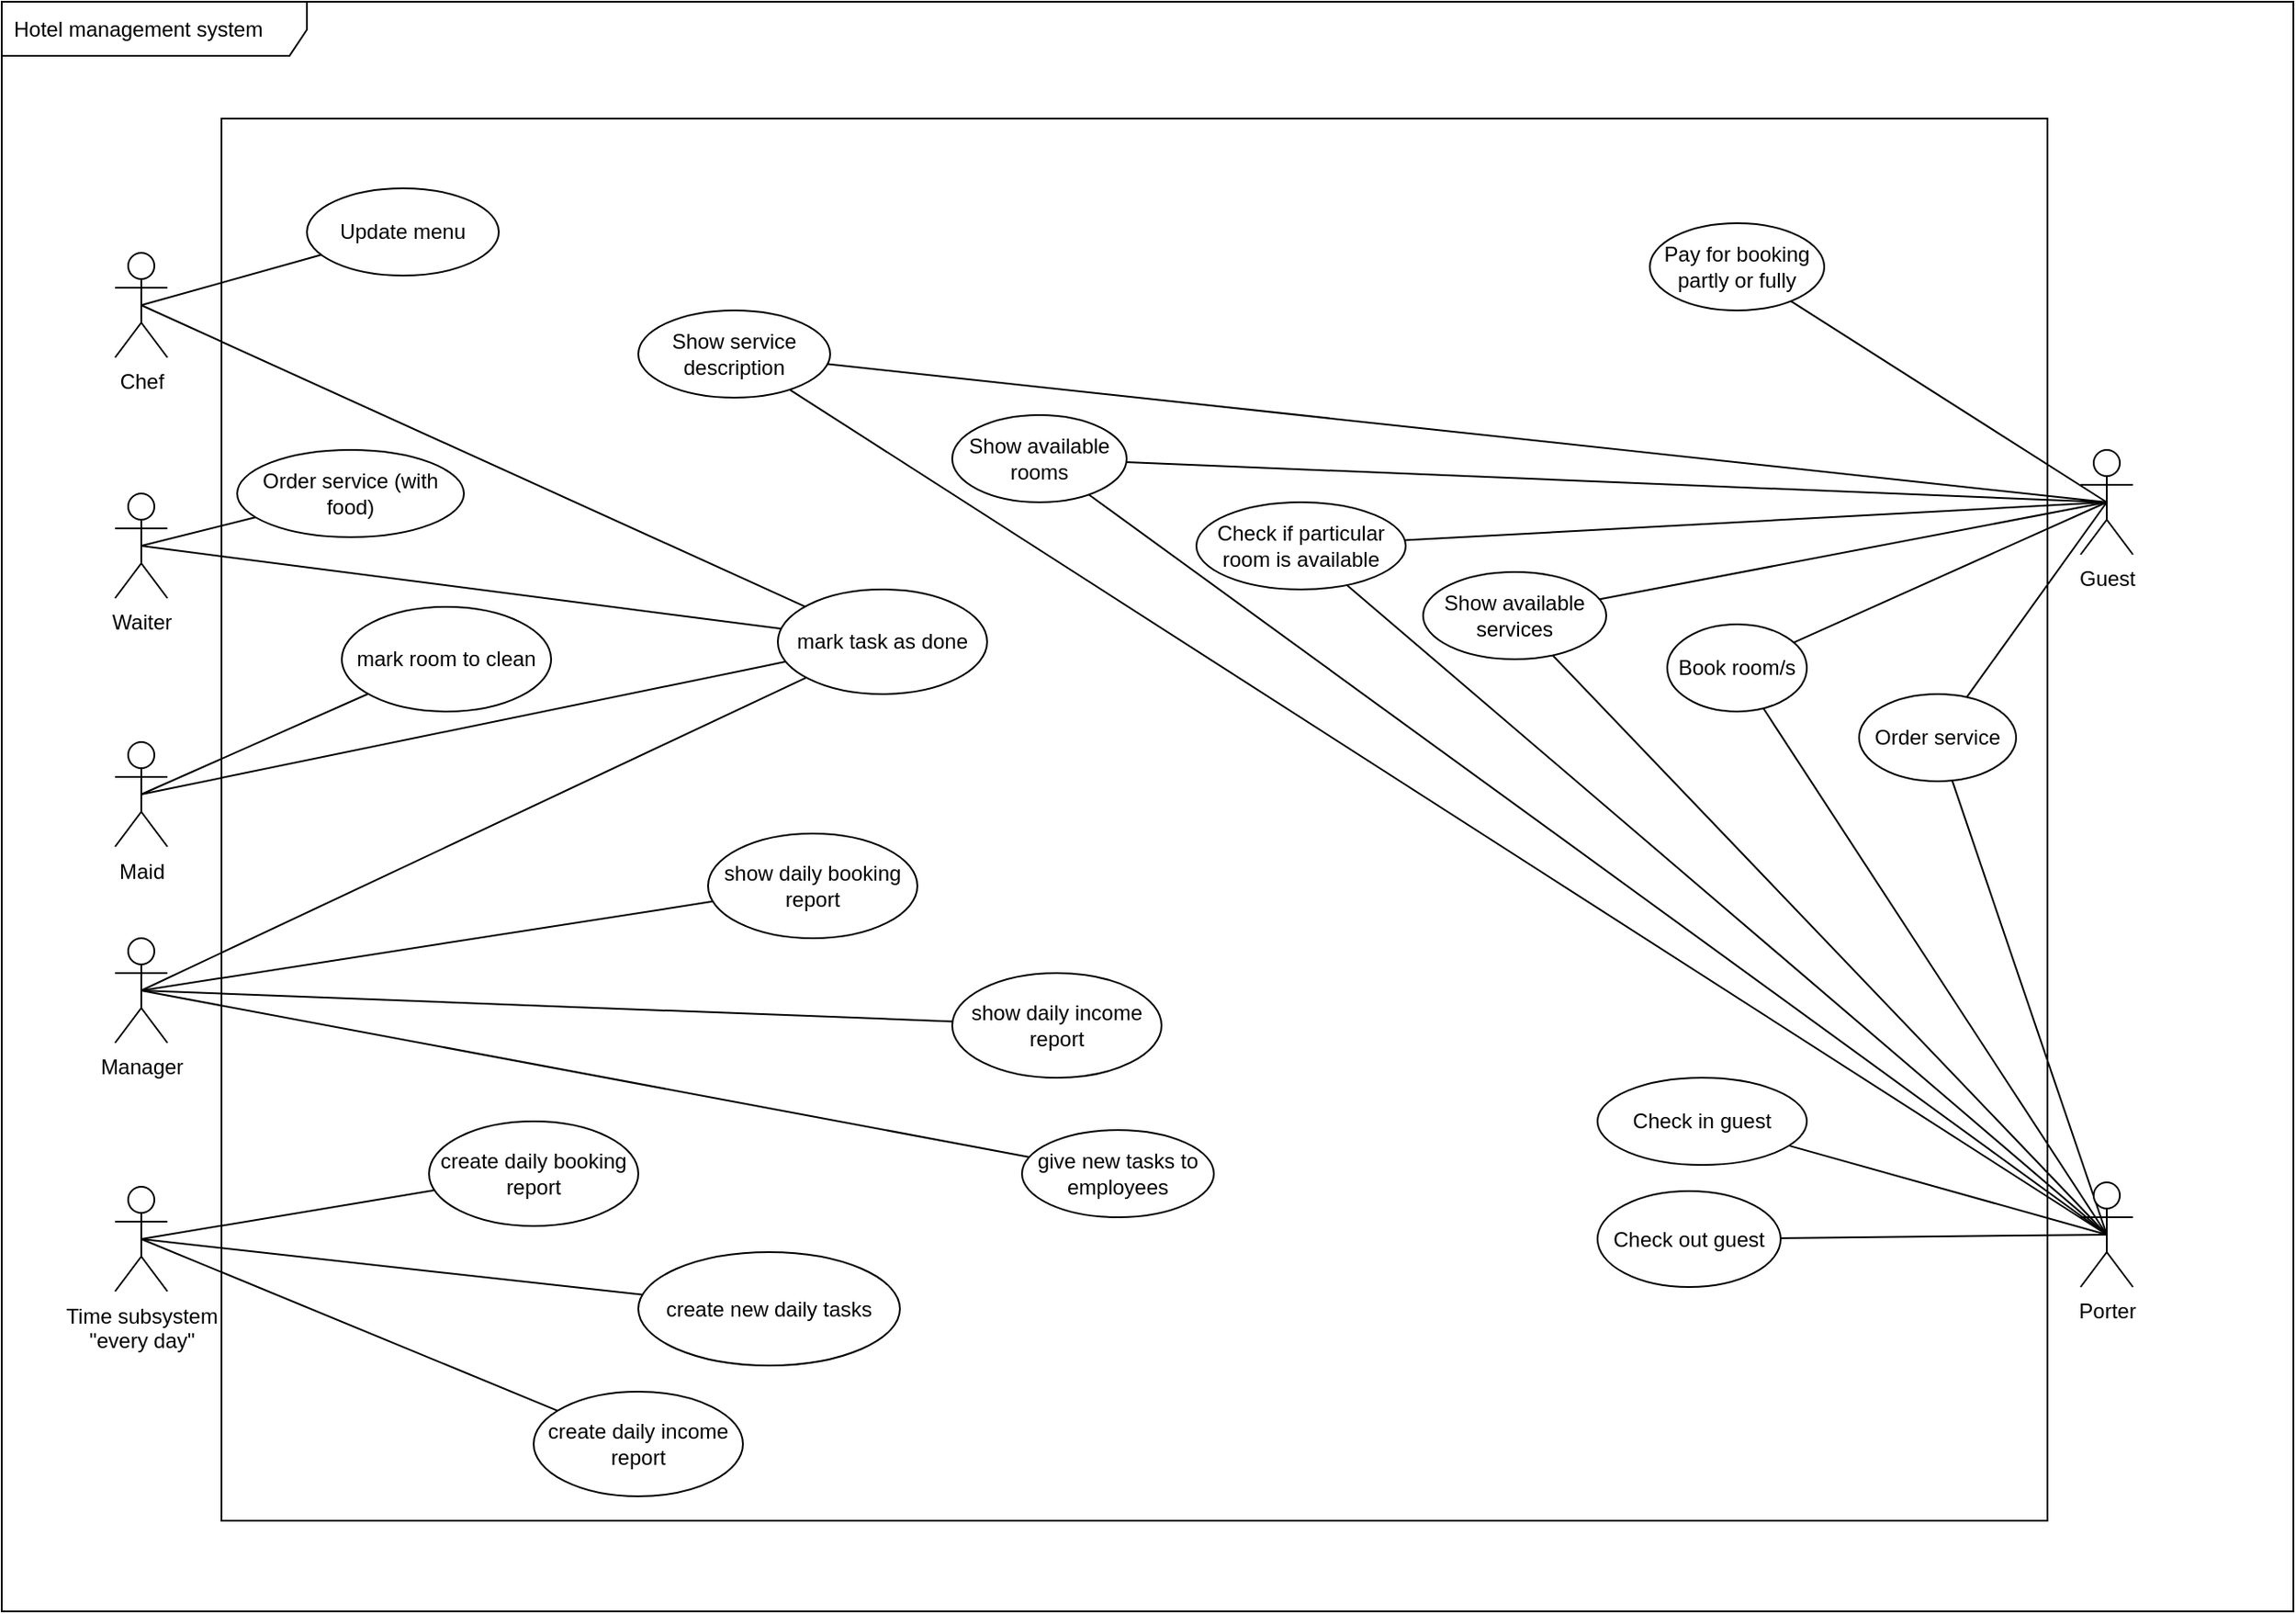 <mxfile version="16.2.7" type="github">
  <diagram id="ge1VyDqCcV0vglwd2rMA" name="Page-1">
    <mxGraphModel dx="2883" dy="1807" grid="0" gridSize="10" guides="1" tooltips="1" connect="1" arrows="1" fold="1" page="0" pageScale="1" pageWidth="850" pageHeight="1100" math="0" shadow="0">
      <root>
        <mxCell id="0" />
        <mxCell id="1" parent="0" />
        <mxCell id="HqIrGXY7nDVLaXJjOqRK-58" style="edgeStyle=none;rounded=0;orthogonalLoop=1;jettySize=auto;html=1;endArrow=none;endFill=0;exitX=0.5;exitY=0.5;exitDx=0;exitDy=0;exitPerimeter=0;" edge="1" parent="1" source="HqIrGXY7nDVLaXJjOqRK-1" target="HqIrGXY7nDVLaXJjOqRK-51">
          <mxGeometry relative="1" as="geometry" />
        </mxCell>
        <mxCell id="HqIrGXY7nDVLaXJjOqRK-68" style="edgeStyle=none;rounded=0;orthogonalLoop=1;jettySize=auto;html=1;endArrow=none;endFill=0;exitX=0.5;exitY=0.5;exitDx=0;exitDy=0;exitPerimeter=0;" edge="1" parent="1" source="HqIrGXY7nDVLaXJjOqRK-1" target="HqIrGXY7nDVLaXJjOqRK-67">
          <mxGeometry relative="1" as="geometry" />
        </mxCell>
        <mxCell id="HqIrGXY7nDVLaXJjOqRK-1" value="Waiter" style="shape=umlActor;verticalLabelPosition=bottom;verticalAlign=top;html=1;" vertex="1" parent="1">
          <mxGeometry x="-360" y="-135" width="30" height="60" as="geometry" />
        </mxCell>
        <mxCell id="HqIrGXY7nDVLaXJjOqRK-54" style="edgeStyle=none;rounded=0;orthogonalLoop=1;jettySize=auto;html=1;endArrow=none;endFill=0;exitX=0.5;exitY=0.5;exitDx=0;exitDy=0;exitPerimeter=0;" edge="1" parent="1" source="HqIrGXY7nDVLaXJjOqRK-3" target="HqIrGXY7nDVLaXJjOqRK-44">
          <mxGeometry relative="1" as="geometry" />
        </mxCell>
        <mxCell id="HqIrGXY7nDVLaXJjOqRK-55" style="edgeStyle=none;rounded=0;orthogonalLoop=1;jettySize=auto;html=1;endArrow=none;endFill=0;exitX=0.5;exitY=0.5;exitDx=0;exitDy=0;exitPerimeter=0;" edge="1" parent="1" source="HqIrGXY7nDVLaXJjOqRK-3" target="HqIrGXY7nDVLaXJjOqRK-42">
          <mxGeometry relative="1" as="geometry" />
        </mxCell>
        <mxCell id="HqIrGXY7nDVLaXJjOqRK-56" style="edgeStyle=none;rounded=0;orthogonalLoop=1;jettySize=auto;html=1;endArrow=none;endFill=0;exitX=0.5;exitY=0.5;exitDx=0;exitDy=0;exitPerimeter=0;" edge="1" parent="1" source="HqIrGXY7nDVLaXJjOqRK-3" target="HqIrGXY7nDVLaXJjOqRK-43">
          <mxGeometry relative="1" as="geometry" />
        </mxCell>
        <mxCell id="HqIrGXY7nDVLaXJjOqRK-59" style="edgeStyle=none;rounded=0;orthogonalLoop=1;jettySize=auto;html=1;endArrow=none;endFill=0;exitX=0.5;exitY=0.5;exitDx=0;exitDy=0;exitPerimeter=0;" edge="1" parent="1" source="HqIrGXY7nDVLaXJjOqRK-3" target="HqIrGXY7nDVLaXJjOqRK-51">
          <mxGeometry relative="1" as="geometry" />
        </mxCell>
        <mxCell id="HqIrGXY7nDVLaXJjOqRK-3" value="Manager" style="shape=umlActor;verticalLabelPosition=bottom;verticalAlign=top;html=1;" vertex="1" parent="1">
          <mxGeometry x="-360" y="120" width="30" height="60" as="geometry" />
        </mxCell>
        <mxCell id="HqIrGXY7nDVLaXJjOqRK-57" style="edgeStyle=none;rounded=0;orthogonalLoop=1;jettySize=auto;html=1;endArrow=none;endFill=0;exitX=0.5;exitY=0.5;exitDx=0;exitDy=0;exitPerimeter=0;" edge="1" parent="1" source="HqIrGXY7nDVLaXJjOqRK-4" target="HqIrGXY7nDVLaXJjOqRK-51">
          <mxGeometry relative="1" as="geometry" />
        </mxCell>
        <mxCell id="HqIrGXY7nDVLaXJjOqRK-65" style="edgeStyle=none;rounded=0;orthogonalLoop=1;jettySize=auto;html=1;endArrow=none;endFill=0;exitX=0.5;exitY=0.5;exitDx=0;exitDy=0;exitPerimeter=0;" edge="1" parent="1" source="HqIrGXY7nDVLaXJjOqRK-4" target="HqIrGXY7nDVLaXJjOqRK-64">
          <mxGeometry relative="1" as="geometry" />
        </mxCell>
        <mxCell id="HqIrGXY7nDVLaXJjOqRK-4" value="Chef" style="shape=umlActor;verticalLabelPosition=bottom;verticalAlign=top;html=1;" vertex="1" parent="1">
          <mxGeometry x="-360" y="-273" width="30" height="60" as="geometry" />
        </mxCell>
        <mxCell id="HqIrGXY7nDVLaXJjOqRK-50" style="edgeStyle=none;rounded=0;orthogonalLoop=1;jettySize=auto;html=1;endArrow=none;endFill=0;exitX=0.5;exitY=0.5;exitDx=0;exitDy=0;exitPerimeter=0;" edge="1" parent="1" source="HqIrGXY7nDVLaXJjOqRK-5" target="HqIrGXY7nDVLaXJjOqRK-49">
          <mxGeometry relative="1" as="geometry" />
        </mxCell>
        <mxCell id="HqIrGXY7nDVLaXJjOqRK-62" style="edgeStyle=none;rounded=0;orthogonalLoop=1;jettySize=auto;html=1;endArrow=none;endFill=0;exitX=0.5;exitY=0.5;exitDx=0;exitDy=0;exitPerimeter=0;" edge="1" parent="1" source="HqIrGXY7nDVLaXJjOqRK-5" target="HqIrGXY7nDVLaXJjOqRK-51">
          <mxGeometry relative="1" as="geometry" />
        </mxCell>
        <mxCell id="HqIrGXY7nDVLaXJjOqRK-5" value="Maid" style="shape=umlActor;verticalLabelPosition=bottom;verticalAlign=top;html=1;" vertex="1" parent="1">
          <mxGeometry x="-360" y="7.5" width="30" height="60" as="geometry" />
        </mxCell>
        <mxCell id="HqIrGXY7nDVLaXJjOqRK-34" style="edgeStyle=none;rounded=0;orthogonalLoop=1;jettySize=auto;html=1;endArrow=none;endFill=0;exitX=0.5;exitY=0.5;exitDx=0;exitDy=0;exitPerimeter=0;" edge="1" parent="1" source="HqIrGXY7nDVLaXJjOqRK-6" target="HqIrGXY7nDVLaXJjOqRK-32">
          <mxGeometry relative="1" as="geometry" />
        </mxCell>
        <mxCell id="HqIrGXY7nDVLaXJjOqRK-35" style="edgeStyle=none;rounded=0;orthogonalLoop=1;jettySize=auto;html=1;endArrow=none;endFill=0;exitX=0.5;exitY=0.5;exitDx=0;exitDy=0;exitPerimeter=0;" edge="1" parent="1" source="HqIrGXY7nDVLaXJjOqRK-6" target="HqIrGXY7nDVLaXJjOqRK-33">
          <mxGeometry relative="1" as="geometry" />
        </mxCell>
        <mxCell id="HqIrGXY7nDVLaXJjOqRK-36" style="edgeStyle=none;rounded=0;orthogonalLoop=1;jettySize=auto;html=1;endArrow=none;endFill=0;exitX=0.5;exitY=0.5;exitDx=0;exitDy=0;exitPerimeter=0;" edge="1" parent="1" source="HqIrGXY7nDVLaXJjOqRK-6" target="HqIrGXY7nDVLaXJjOqRK-14">
          <mxGeometry relative="1" as="geometry" />
        </mxCell>
        <mxCell id="HqIrGXY7nDVLaXJjOqRK-37" style="edgeStyle=none;rounded=0;orthogonalLoop=1;jettySize=auto;html=1;endArrow=none;endFill=0;exitX=0.5;exitY=0.5;exitDx=0;exitDy=0;exitPerimeter=0;" edge="1" parent="1" source="HqIrGXY7nDVLaXJjOqRK-6" target="HqIrGXY7nDVLaXJjOqRK-17">
          <mxGeometry relative="1" as="geometry" />
        </mxCell>
        <mxCell id="HqIrGXY7nDVLaXJjOqRK-38" style="edgeStyle=none;rounded=0;orthogonalLoop=1;jettySize=auto;html=1;endArrow=none;endFill=0;exitX=0.5;exitY=0.5;exitDx=0;exitDy=0;exitPerimeter=0;" edge="1" parent="1" source="HqIrGXY7nDVLaXJjOqRK-6" target="HqIrGXY7nDVLaXJjOqRK-15">
          <mxGeometry relative="1" as="geometry" />
        </mxCell>
        <mxCell id="HqIrGXY7nDVLaXJjOqRK-39" style="edgeStyle=none;rounded=0;orthogonalLoop=1;jettySize=auto;html=1;endArrow=none;endFill=0;exitX=0.5;exitY=0.5;exitDx=0;exitDy=0;exitPerimeter=0;" edge="1" parent="1" source="HqIrGXY7nDVLaXJjOqRK-6" target="HqIrGXY7nDVLaXJjOqRK-20">
          <mxGeometry relative="1" as="geometry" />
        </mxCell>
        <mxCell id="HqIrGXY7nDVLaXJjOqRK-40" style="edgeStyle=none;rounded=0;orthogonalLoop=1;jettySize=auto;html=1;endArrow=none;endFill=0;exitX=0.5;exitY=0.5;exitDx=0;exitDy=0;exitPerimeter=0;" edge="1" parent="1" source="HqIrGXY7nDVLaXJjOqRK-6" target="HqIrGXY7nDVLaXJjOqRK-19">
          <mxGeometry relative="1" as="geometry" />
        </mxCell>
        <mxCell id="HqIrGXY7nDVLaXJjOqRK-41" style="edgeStyle=none;rounded=0;orthogonalLoop=1;jettySize=auto;html=1;endArrow=none;endFill=0;exitX=0.5;exitY=0.5;exitDx=0;exitDy=0;exitPerimeter=0;" edge="1" parent="1" source="HqIrGXY7nDVLaXJjOqRK-6" target="HqIrGXY7nDVLaXJjOqRK-22">
          <mxGeometry relative="1" as="geometry" />
        </mxCell>
        <mxCell id="HqIrGXY7nDVLaXJjOqRK-6" value="Porter" style="shape=umlActor;verticalLabelPosition=bottom;verticalAlign=top;html=1;" vertex="1" parent="1">
          <mxGeometry x="767" y="260" width="30" height="60" as="geometry" />
        </mxCell>
        <mxCell id="HqIrGXY7nDVLaXJjOqRK-24" style="rounded=0;orthogonalLoop=1;jettySize=auto;html=1;endArrow=none;endFill=0;exitX=0.5;exitY=0.5;exitDx=0;exitDy=0;exitPerimeter=0;" edge="1" parent="1" source="HqIrGXY7nDVLaXJjOqRK-7" target="HqIrGXY7nDVLaXJjOqRK-14">
          <mxGeometry relative="1" as="geometry" />
        </mxCell>
        <mxCell id="HqIrGXY7nDVLaXJjOqRK-26" style="edgeStyle=none;rounded=0;orthogonalLoop=1;jettySize=auto;html=1;endArrow=none;endFill=0;exitX=0.5;exitY=0.5;exitDx=0;exitDy=0;exitPerimeter=0;" edge="1" parent="1" source="HqIrGXY7nDVLaXJjOqRK-7" target="HqIrGXY7nDVLaXJjOqRK-17">
          <mxGeometry relative="1" as="geometry" />
        </mxCell>
        <mxCell id="HqIrGXY7nDVLaXJjOqRK-27" style="edgeStyle=none;rounded=0;orthogonalLoop=1;jettySize=auto;html=1;endArrow=none;endFill=0;exitX=0.5;exitY=0.5;exitDx=0;exitDy=0;exitPerimeter=0;" edge="1" parent="1" source="HqIrGXY7nDVLaXJjOqRK-7" target="HqIrGXY7nDVLaXJjOqRK-15">
          <mxGeometry relative="1" as="geometry" />
        </mxCell>
        <mxCell id="HqIrGXY7nDVLaXJjOqRK-28" style="edgeStyle=none;rounded=0;orthogonalLoop=1;jettySize=auto;html=1;endArrow=none;endFill=0;exitX=0.5;exitY=0.5;exitDx=0;exitDy=0;exitPerimeter=0;" edge="1" parent="1" source="HqIrGXY7nDVLaXJjOqRK-7" target="HqIrGXY7nDVLaXJjOqRK-19">
          <mxGeometry relative="1" as="geometry" />
        </mxCell>
        <mxCell id="HqIrGXY7nDVLaXJjOqRK-29" style="edgeStyle=none;rounded=0;orthogonalLoop=1;jettySize=auto;html=1;endArrow=none;endFill=0;exitX=0.5;exitY=0.5;exitDx=0;exitDy=0;exitPerimeter=0;" edge="1" parent="1" source="HqIrGXY7nDVLaXJjOqRK-7" target="HqIrGXY7nDVLaXJjOqRK-18">
          <mxGeometry relative="1" as="geometry" />
        </mxCell>
        <mxCell id="HqIrGXY7nDVLaXJjOqRK-30" style="edgeStyle=none;rounded=0;orthogonalLoop=1;jettySize=auto;html=1;endArrow=none;endFill=0;exitX=0.5;exitY=0.5;exitDx=0;exitDy=0;exitPerimeter=0;" edge="1" parent="1" source="HqIrGXY7nDVLaXJjOqRK-7" target="HqIrGXY7nDVLaXJjOqRK-20">
          <mxGeometry relative="1" as="geometry" />
        </mxCell>
        <mxCell id="HqIrGXY7nDVLaXJjOqRK-31" style="edgeStyle=none;rounded=0;orthogonalLoop=1;jettySize=auto;html=1;endArrow=none;endFill=0;exitX=0.5;exitY=0.5;exitDx=0;exitDy=0;exitPerimeter=0;" edge="1" parent="1" source="HqIrGXY7nDVLaXJjOqRK-7" target="HqIrGXY7nDVLaXJjOqRK-22">
          <mxGeometry relative="1" as="geometry" />
        </mxCell>
        <mxCell id="HqIrGXY7nDVLaXJjOqRK-7" value="&lt;div&gt;Guest&lt;/div&gt;" style="shape=umlActor;verticalLabelPosition=bottom;verticalAlign=top;html=1;" vertex="1" parent="1">
          <mxGeometry x="767" y="-160" width="30" height="60" as="geometry" />
        </mxCell>
        <mxCell id="HqIrGXY7nDVLaXJjOqRK-47" style="edgeStyle=none;rounded=0;orthogonalLoop=1;jettySize=auto;html=1;endArrow=none;endFill=0;exitX=0.5;exitY=0.5;exitDx=0;exitDy=0;exitPerimeter=0;" edge="1" parent="1" source="HqIrGXY7nDVLaXJjOqRK-12" target="HqIrGXY7nDVLaXJjOqRK-46">
          <mxGeometry relative="1" as="geometry" />
        </mxCell>
        <mxCell id="HqIrGXY7nDVLaXJjOqRK-48" style="edgeStyle=none;rounded=0;orthogonalLoop=1;jettySize=auto;html=1;endArrow=none;endFill=0;exitX=0.5;exitY=0.5;exitDx=0;exitDy=0;exitPerimeter=0;" edge="1" parent="1" source="HqIrGXY7nDVLaXJjOqRK-12" target="HqIrGXY7nDVLaXJjOqRK-45">
          <mxGeometry relative="1" as="geometry" />
        </mxCell>
        <mxCell id="HqIrGXY7nDVLaXJjOqRK-60" style="edgeStyle=none;rounded=0;orthogonalLoop=1;jettySize=auto;html=1;endArrow=none;endFill=0;exitX=0.5;exitY=0.5;exitDx=0;exitDy=0;exitPerimeter=0;" edge="1" parent="1" source="HqIrGXY7nDVLaXJjOqRK-12" target="HqIrGXY7nDVLaXJjOqRK-52">
          <mxGeometry relative="1" as="geometry" />
        </mxCell>
        <mxCell id="HqIrGXY7nDVLaXJjOqRK-12" value="&lt;div&gt;Time subsystem&lt;/div&gt;&lt;div&gt;&quot;every day&quot;&lt;br&gt;&lt;/div&gt;" style="shape=umlActor;verticalLabelPosition=bottom;verticalAlign=top;html=1;" vertex="1" parent="1">
          <mxGeometry x="-360" y="262.5" width="30" height="60" as="geometry" />
        </mxCell>
        <mxCell id="HqIrGXY7nDVLaXJjOqRK-14" value="Order service" style="ellipse;whiteSpace=wrap;html=1;" vertex="1" parent="1">
          <mxGeometry x="640" y="-20" width="90" height="50" as="geometry" />
        </mxCell>
        <mxCell id="HqIrGXY7nDVLaXJjOqRK-15" value="Show available services" style="ellipse;whiteSpace=wrap;html=1;" vertex="1" parent="1">
          <mxGeometry x="390" y="-90" width="105" height="50" as="geometry" />
        </mxCell>
        <mxCell id="HqIrGXY7nDVLaXJjOqRK-17" value="Book room/s" style="ellipse;whiteSpace=wrap;html=1;" vertex="1" parent="1">
          <mxGeometry x="530" y="-60" width="80" height="50" as="geometry" />
        </mxCell>
        <mxCell id="HqIrGXY7nDVLaXJjOqRK-18" value="Pay for booking partly or fully" style="ellipse;whiteSpace=wrap;html=1;" vertex="1" parent="1">
          <mxGeometry x="520" y="-290" width="100" height="50" as="geometry" />
        </mxCell>
        <mxCell id="HqIrGXY7nDVLaXJjOqRK-19" value="&lt;div&gt;Show available rooms&lt;/div&gt;" style="ellipse;whiteSpace=wrap;html=1;" vertex="1" parent="1">
          <mxGeometry x="120" y="-180" width="100" height="50" as="geometry" />
        </mxCell>
        <mxCell id="HqIrGXY7nDVLaXJjOqRK-20" value="Check if particular room is available" style="ellipse;whiteSpace=wrap;html=1;" vertex="1" parent="1">
          <mxGeometry x="260" y="-130" width="120" height="50" as="geometry" />
        </mxCell>
        <mxCell id="HqIrGXY7nDVLaXJjOqRK-22" value="Show service description" style="ellipse;whiteSpace=wrap;html=1;" vertex="1" parent="1">
          <mxGeometry x="-60" y="-240" width="110" height="50" as="geometry" />
        </mxCell>
        <mxCell id="HqIrGXY7nDVLaXJjOqRK-32" value="Check in guest" style="ellipse;whiteSpace=wrap;html=1;" vertex="1" parent="1">
          <mxGeometry x="490" y="200" width="120" height="50" as="geometry" />
        </mxCell>
        <mxCell id="HqIrGXY7nDVLaXJjOqRK-33" value="Check out guest" style="ellipse;whiteSpace=wrap;html=1;" vertex="1" parent="1">
          <mxGeometry x="490" y="265" width="105" height="55" as="geometry" />
        </mxCell>
        <mxCell id="HqIrGXY7nDVLaXJjOqRK-42" value="give new tasks to employees" style="ellipse;whiteSpace=wrap;html=1;" vertex="1" parent="1">
          <mxGeometry x="160" y="230" width="110" height="50" as="geometry" />
        </mxCell>
        <mxCell id="HqIrGXY7nDVLaXJjOqRK-43" value="show daily booking report" style="ellipse;whiteSpace=wrap;html=1;" vertex="1" parent="1">
          <mxGeometry x="-20" y="60" width="120" height="60" as="geometry" />
        </mxCell>
        <mxCell id="HqIrGXY7nDVLaXJjOqRK-44" value="show daily income report" style="ellipse;whiteSpace=wrap;html=1;" vertex="1" parent="1">
          <mxGeometry x="120" y="140" width="120" height="60" as="geometry" />
        </mxCell>
        <mxCell id="HqIrGXY7nDVLaXJjOqRK-45" value="create daily booking report" style="ellipse;whiteSpace=wrap;html=1;" vertex="1" parent="1">
          <mxGeometry x="-180" y="225" width="120" height="60" as="geometry" />
        </mxCell>
        <mxCell id="HqIrGXY7nDVLaXJjOqRK-46" value="create daily income report" style="ellipse;whiteSpace=wrap;html=1;" vertex="1" parent="1">
          <mxGeometry x="-120" y="380" width="120" height="60" as="geometry" />
        </mxCell>
        <mxCell id="HqIrGXY7nDVLaXJjOqRK-49" value="mark room to clean" style="ellipse;whiteSpace=wrap;html=1;" vertex="1" parent="1">
          <mxGeometry x="-230" y="-70" width="120" height="60" as="geometry" />
        </mxCell>
        <mxCell id="HqIrGXY7nDVLaXJjOqRK-51" value="mark task as done" style="ellipse;whiteSpace=wrap;html=1;" vertex="1" parent="1">
          <mxGeometry x="20" y="-80" width="120" height="60" as="geometry" />
        </mxCell>
        <mxCell id="HqIrGXY7nDVLaXJjOqRK-52" value="create new daily tasks" style="ellipse;whiteSpace=wrap;html=1;" vertex="1" parent="1">
          <mxGeometry x="-60" y="300" width="150" height="65" as="geometry" />
        </mxCell>
        <mxCell id="HqIrGXY7nDVLaXJjOqRK-64" value="Update menu" style="ellipse;whiteSpace=wrap;html=1;" vertex="1" parent="1">
          <mxGeometry x="-250" y="-310" width="110" height="50" as="geometry" />
        </mxCell>
        <mxCell id="HqIrGXY7nDVLaXJjOqRK-67" value="Order service (with food)" style="ellipse;whiteSpace=wrap;html=1;" vertex="1" parent="1">
          <mxGeometry x="-290" y="-160" width="130" height="50" as="geometry" />
        </mxCell>
        <mxCell id="HqIrGXY7nDVLaXJjOqRK-73" value="" style="rounded=0;whiteSpace=wrap;html=1;fillColor=none;" vertex="1" parent="1">
          <mxGeometry x="-299" y="-350" width="1047" height="804" as="geometry" />
        </mxCell>
        <mxCell id="HqIrGXY7nDVLaXJjOqRK-75" value="Hotel management system" style="shape=umlFrame;whiteSpace=wrap;html=1;width=175;height=31;boundedLbl=1;verticalAlign=middle;align=left;spacingLeft=5;fillColor=none;" vertex="1" parent="1">
          <mxGeometry x="-425" y="-417" width="1314" height="923" as="geometry" />
        </mxCell>
        <mxCell id="HqIrGXY7nDVLaXJjOqRK-77" style="edgeStyle=none;rounded=0;orthogonalLoop=1;jettySize=auto;html=1;exitX=1;exitY=1;exitDx=0;exitDy=0;exitPerimeter=0;endArrow=none;endFill=0;" edge="1" parent="1" source="HqIrGXY7nDVLaXJjOqRK-1" target="HqIrGXY7nDVLaXJjOqRK-1">
          <mxGeometry relative="1" as="geometry" />
        </mxCell>
      </root>
    </mxGraphModel>
  </diagram>
</mxfile>
